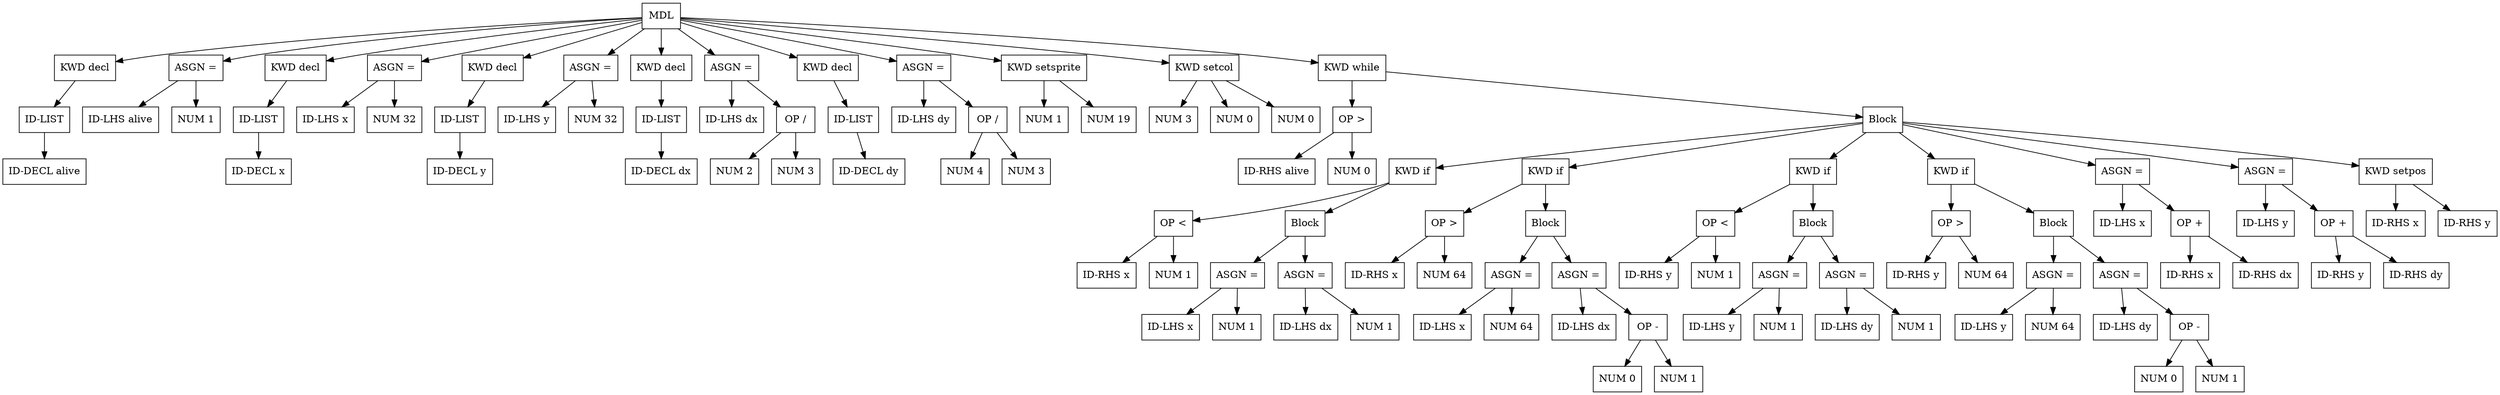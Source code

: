digraph G {
node [shape = circle];
node9 [ uuid = "594cb232-4c69-421a-8621-a6d27b208fe2" shape = "record" label = "MDL " ];
node10 [ uuid = "745cf0d8-c5a7-4cd5-9b2c-4cd1a41d541f" shape = "record" label = "KWD decl" ];
node11 [ uuid = "3e22f53d-759a-4cc7-b994-a154901fb6e7" shape = "record" label = "ID-LIST " ];
node12 [ uuid = "0eee1c46-97d0-4ab8-901f-8000efc4df69" shape = "record" label = "ID-DECL alive" ];
node11 -> node12;
node10 -> node11;
node9 -> node10;
node14 [ uuid = "58f8c65e-dc2c-45b4-8087-c480610f75b8" shape = "record" label = "ASGN =" ];
node13 [ uuid = "75310848-7510-4986-a530-79b58016bd8d" shape = "record" label = "ID-LHS alive" ];
node14 -> node13;
node15 [ uuid = "35a91af5-abc0-43f5-8904-9fc317f96eda" shape = "record" label = "NUM 1" ];
node14 -> node15;
node9 -> node14;
node16 [ uuid = "46de5d01-7e7e-433a-88a7-8e1e8171f54a" shape = "record" label = "KWD decl" ];
node17 [ uuid = "1c004e54-02d4-48e8-a668-217927b84721" shape = "record" label = "ID-LIST " ];
node18 [ uuid = "06111756-7866-42bf-bcdd-cecdff077c29" shape = "record" label = "ID-DECL x" ];
node17 -> node18;
node16 -> node17;
node9 -> node16;
node20 [ uuid = "e7ff9e31-fa17-4a08-8d54-c5a86fa77c34" shape = "record" label = "ASGN =" ];
node19 [ uuid = "fc0e1c2b-da72-4495-b265-e1e2f9cf217f" shape = "record" label = "ID-LHS x" ];
node20 -> node19;
node21 [ uuid = "303f1c69-cba0-4ce8-9e41-f05175f6e6f1" shape = "record" label = "NUM 32" ];
node20 -> node21;
node9 -> node20;
node22 [ uuid = "494aa716-6456-4a1f-9dc7-f370a5778e80" shape = "record" label = "KWD decl" ];
node23 [ uuid = "192ce791-84ce-497c-ba07-e51c7b4f3959" shape = "record" label = "ID-LIST " ];
node24 [ uuid = "4402beeb-5ef3-4d9b-b414-1882520fd75a" shape = "record" label = "ID-DECL y" ];
node23 -> node24;
node22 -> node23;
node9 -> node22;
node26 [ uuid = "60d530b8-0ff7-4824-9a5a-d5e480693fde" shape = "record" label = "ASGN =" ];
node25 [ uuid = "7c270ca3-2315-444b-b9a8-7e373f860749" shape = "record" label = "ID-LHS y" ];
node26 -> node25;
node27 [ uuid = "e8cf4896-fa0e-4418-a01b-eb140146f1ee" shape = "record" label = "NUM 32" ];
node26 -> node27;
node9 -> node26;
node28 [ uuid = "b220f12c-7dfc-4472-b116-3e2ef141df9e" shape = "record" label = "KWD decl" ];
node29 [ uuid = "46f6040a-eba7-4712-bf74-f89731331fc5" shape = "record" label = "ID-LIST " ];
node30 [ uuid = "f58a4135-2266-4708-9258-5f32ecef7d90" shape = "record" label = "ID-DECL dx" ];
node29 -> node30;
node28 -> node29;
node9 -> node28;
node32 [ uuid = "c367d370-1475-4794-a261-a2feb99069bb" shape = "record" label = "ASGN =" ];
node31 [ uuid = "057cc133-73d6-481f-8342-629fda3944ce" shape = "record" label = "ID-LHS dx" ];
node32 -> node31;
node34 [ uuid = "761e93ce-b8f6-4488-9db6-f93c9c6e626f" shape = "record" label = "OP /" ];
node33 [ uuid = "4313fd24-06c2-4445-80bf-8c4952205762" shape = "record" label = "NUM 2" ];
node34 -> node33;
node35 [ uuid = "90430da1-490f-48bd-b832-5be3cf47f87f" shape = "record" label = "NUM 3" ];
node34 -> node35;
node32 -> node34;
node9 -> node32;
node36 [ uuid = "a1a8444a-0517-4f93-942e-14ea45d59dcc" shape = "record" label = "KWD decl" ];
node37 [ uuid = "ee202534-6266-4d00-af56-11aa663663e9" shape = "record" label = "ID-LIST " ];
node38 [ uuid = "d5f2114e-7b4d-4894-a8e8-c070b17f51a1" shape = "record" label = "ID-DECL dy" ];
node37 -> node38;
node36 -> node37;
node9 -> node36;
node40 [ uuid = "b3772d69-2255-46e7-bb91-1d60a202cfda" shape = "record" label = "ASGN =" ];
node39 [ uuid = "35254cfb-c0f7-44df-ab71-7e529f5dbe6a" shape = "record" label = "ID-LHS dy" ];
node40 -> node39;
node42 [ uuid = "07e94bb2-e242-4bea-91dc-fb5c074c2432" shape = "record" label = "OP /" ];
node41 [ uuid = "5c492c8c-b4ba-454c-a452-12d80136665d" shape = "record" label = "NUM 4" ];
node42 -> node41;
node43 [ uuid = "8618dd28-3201-4fae-b588-33d2b2fe2a90" shape = "record" label = "NUM 3" ];
node42 -> node43;
node40 -> node42;
node9 -> node40;
node44 [ uuid = "31defe02-62f1-475c-9a0e-f2a292988303" shape = "record" label = "KWD setsprite" ];
node45 [ uuid = "402f2d44-ee1a-41fd-8e3b-20a4834db2d7" shape = "record" label = "NUM 1" ];
node44 -> node45;
node46 [ uuid = "a16106b1-974e-4b77-a927-f617a34c58e3" shape = "record" label = "NUM 19" ];
node44 -> node46;
node9 -> node44;
node47 [ uuid = "f73d1616-2bc3-4031-a0d9-1357325f53c9" shape = "record" label = "KWD setcol" ];
node48 [ uuid = "688e9b07-61fb-41e7-aa18-999ba7f88ace" shape = "record" label = "NUM 3" ];
node47 -> node48;
node49 [ uuid = "ff85c008-5352-49f9-a3d9-ec91340f4113" shape = "record" label = "NUM 0" ];
node47 -> node49;
node50 [ uuid = "22780b96-545e-4418-b53c-61c13b7a2a4a" shape = "record" label = "NUM 0" ];
node47 -> node50;
node9 -> node47;
node51 [ uuid = "a18aabf8-2bac-4378-9f74-b900a70b9d1b" shape = "record" label = "KWD while" ];
node53 [ uuid = "1e9b293a-7b91-444d-9856-f68b9c270bb3" shape = "record" label = "OP \>" ];
node52 [ uuid = "b2dabf1b-e2c7-4e09-b41c-462784acbbb9" shape = "record" label = "ID-RHS alive" ];
node53 -> node52;
node54 [ uuid = "dd16bb29-536f-474f-94a6-3bae252ae793" shape = "record" label = "NUM 0" ];
node53 -> node54;
node51 -> node53;
node55 [ uuid = "0949832f-68fe-43c4-9ef9-60a33422de75" shape = "record" label = "Block " ];
node56 [ uuid = "2e83bd97-8f51-4659-9ca4-334cf13d83c5" shape = "record" label = "KWD if" ];
node58 [ uuid = "c38430a3-7fc1-45ff-b67b-66137d260b9b" shape = "record" label = "OP \<" ];
node57 [ uuid = "eb4d189a-9645-421d-8738-ecfc2df9b42a" shape = "record" label = "ID-RHS x" ];
node58 -> node57;
node59 [ uuid = "dada93b8-87ea-4f55-bf13-d0be04770c14" shape = "record" label = "NUM 1" ];
node58 -> node59;
node56 -> node58;
node60 [ uuid = "1f79d757-6a4d-4923-aa6a-92b55f5c03f7" shape = "record" label = "Block " ];
node62 [ uuid = "4dfc7a99-2dd0-4109-b370-d2a2b479ae6d" shape = "record" label = "ASGN =" ];
node61 [ uuid = "b05eba32-7dbd-43e0-972a-84d6fc9cf18c" shape = "record" label = "ID-LHS x" ];
node62 -> node61;
node63 [ uuid = "02bb7dc7-dc6e-4934-bd63-8d0f5fe0d5db" shape = "record" label = "NUM 1" ];
node62 -> node63;
node60 -> node62;
node65 [ uuid = "111c52d1-6360-4f60-aa2b-6a353afbf669" shape = "record" label = "ASGN =" ];
node64 [ uuid = "796a21b4-f821-4fb2-a64c-833f60df9d36" shape = "record" label = "ID-LHS dx" ];
node65 -> node64;
node66 [ uuid = "683f628e-d298-4f73-9a5b-8c97aafe660a" shape = "record" label = "NUM 1" ];
node65 -> node66;
node60 -> node65;
node56 -> node60;
node55 -> node56;
node67 [ uuid = "578bc9eb-1446-4df9-871d-18c65df0f47f" shape = "record" label = "KWD if" ];
node69 [ uuid = "4a5c58d3-77ab-44ba-8b8d-78061c3f4bb1" shape = "record" label = "OP \>" ];
node68 [ uuid = "5a2ed366-2eb2-4828-970a-d458200e59f2" shape = "record" label = "ID-RHS x" ];
node69 -> node68;
node70 [ uuid = "f3c05af0-5322-4ba9-aeb1-133a2e82f39c" shape = "record" label = "NUM 64" ];
node69 -> node70;
node67 -> node69;
node71 [ uuid = "13e45aad-fd1f-4736-bcbc-5e00862342e5" shape = "record" label = "Block " ];
node73 [ uuid = "922b4e7c-1c20-4374-aaee-084c96e4db36" shape = "record" label = "ASGN =" ];
node72 [ uuid = "08093166-bae2-41cb-8f6f-2e8391768c94" shape = "record" label = "ID-LHS x" ];
node73 -> node72;
node74 [ uuid = "4f420fdb-7a74-4c95-af4b-6d60b475ab5a" shape = "record" label = "NUM 64" ];
node73 -> node74;
node71 -> node73;
node76 [ uuid = "841bb46b-de16-450c-a29e-9accd81f9610" shape = "record" label = "ASGN =" ];
node75 [ uuid = "5c1c3476-9b62-4252-b900-59d8971512d9" shape = "record" label = "ID-LHS dx" ];
node76 -> node75;
node78 [ uuid = "4ddf3d8f-db0e-4bd4-a1b8-3bf5655d9f35" shape = "record" label = "OP -" ];
node77 [ uuid = "d6b9d902-95f2-498c-8702-af9cf10ca6a7" shape = "record" label = "NUM 0" ];
node78 -> node77;
node79 [ uuid = "243f04bb-38e0-437f-a66b-b3e641d4492a" shape = "record" label = "NUM 1" ];
node78 -> node79;
node76 -> node78;
node71 -> node76;
node67 -> node71;
node55 -> node67;
node80 [ uuid = "dfda16e5-dccb-464c-a84d-c127d577def2" shape = "record" label = "KWD if" ];
node82 [ uuid = "553a9c8b-e386-4692-b9b9-b53d88080166" shape = "record" label = "OP \<" ];
node81 [ uuid = "94ff166c-fc35-4a49-ac02-8dfdfe6b7516" shape = "record" label = "ID-RHS y" ];
node82 -> node81;
node83 [ uuid = "0a8e9c8c-30a8-4723-908b-2bb7ba1b83a4" shape = "record" label = "NUM 1" ];
node82 -> node83;
node80 -> node82;
node84 [ uuid = "addb62f3-6715-43d9-9d80-4b80a90e55ed" shape = "record" label = "Block " ];
node86 [ uuid = "09227e18-d0cd-4ef0-b28d-e4151726be21" shape = "record" label = "ASGN =" ];
node85 [ uuid = "4a87b6b4-6fa6-4557-9c4e-eda2f51e5f85" shape = "record" label = "ID-LHS y" ];
node86 -> node85;
node87 [ uuid = "be13fadd-e9de-4759-bbff-a29c267be0d7" shape = "record" label = "NUM 1" ];
node86 -> node87;
node84 -> node86;
node89 [ uuid = "7ad05e2a-c409-492c-86f1-75e31f2262fc" shape = "record" label = "ASGN =" ];
node88 [ uuid = "aab7d924-6bf6-43b9-99fc-6612d53b0054" shape = "record" label = "ID-LHS dy" ];
node89 -> node88;
node90 [ uuid = "df3ad5a2-1dab-4304-9de7-c11cef57bb76" shape = "record" label = "NUM 1" ];
node89 -> node90;
node84 -> node89;
node80 -> node84;
node55 -> node80;
node91 [ uuid = "4b73dd15-4b13-4e86-97ba-30f4da82b253" shape = "record" label = "KWD if" ];
node93 [ uuid = "44f97a2f-84cf-41c3-8ee2-e11638922538" shape = "record" label = "OP \>" ];
node92 [ uuid = "fd32f536-3645-4501-9756-17648e9ffae7" shape = "record" label = "ID-RHS y" ];
node93 -> node92;
node94 [ uuid = "51fd8c80-2495-4b33-a59b-13d7e41ef64e" shape = "record" label = "NUM 64" ];
node93 -> node94;
node91 -> node93;
node95 [ uuid = "9fbc8380-db25-4a80-b6b6-1cbc0fd84614" shape = "record" label = "Block " ];
node97 [ uuid = "ce1432c1-7aac-4f12-8fd3-a2eaac08f8b3" shape = "record" label = "ASGN =" ];
node96 [ uuid = "dfc82dd4-dfcc-4feb-8f5c-76a0cf7e1c94" shape = "record" label = "ID-LHS y" ];
node97 -> node96;
node98 [ uuid = "60fe03d4-f727-48a6-8be8-7fde38270285" shape = "record" label = "NUM 64" ];
node97 -> node98;
node95 -> node97;
node100 [ uuid = "2116c1b8-4f99-46f4-bb7a-cef12e9dc053" shape = "record" label = "ASGN =" ];
node99 [ uuid = "52d7bf26-02f5-4fb5-ab4e-33c09578fd8c" shape = "record" label = "ID-LHS dy" ];
node100 -> node99;
node102 [ uuid = "4d421a57-7cfb-47de-a068-a0ac02eb900f" shape = "record" label = "OP -" ];
node101 [ uuid = "73ca97ce-33c5-4d83-9ba9-8f2b3b57f3fd" shape = "record" label = "NUM 0" ];
node102 -> node101;
node103 [ uuid = "d4f89a3e-5584-493d-8e19-983758dd6718" shape = "record" label = "NUM 1" ];
node102 -> node103;
node100 -> node102;
node95 -> node100;
node91 -> node95;
node55 -> node91;
node105 [ uuid = "4640bb6c-6aec-466c-84fd-7f2523c85579" shape = "record" label = "ASGN =" ];
node104 [ uuid = "967ea1d8-19b0-4c11-8774-b959631ec682" shape = "record" label = "ID-LHS x" ];
node105 -> node104;
node107 [ uuid = "a91c4605-38b5-46db-af85-613d5f98fff2" shape = "record" label = "OP +" ];
node106 [ uuid = "c8455ebf-2dd7-4bba-ae21-ffcdf4e5758d" shape = "record" label = "ID-RHS x" ];
node107 -> node106;
node108 [ uuid = "77bfd281-1285-45fb-a1b8-dea4d202535b" shape = "record" label = "ID-RHS dx" ];
node107 -> node108;
node105 -> node107;
node55 -> node105;
node110 [ uuid = "288d2287-93e6-4d42-aa92-1caffd366d99" shape = "record" label = "ASGN =" ];
node109 [ uuid = "6bc58b5a-1e20-42f7-9d40-7fb0fc79250b" shape = "record" label = "ID-LHS y" ];
node110 -> node109;
node112 [ uuid = "24cca4f8-3559-4482-afc6-d9d89d7ba2b5" shape = "record" label = "OP +" ];
node111 [ uuid = "d3f609b6-2fc3-48bf-8268-8a593ea1fbc8" shape = "record" label = "ID-RHS y" ];
node112 -> node111;
node113 [ uuid = "8d663ddf-3d4f-459f-a92f-3f5fabf25e89" shape = "record" label = "ID-RHS dy" ];
node112 -> node113;
node110 -> node112;
node55 -> node110;
node114 [ uuid = "adb0dfa0-8892-4664-a053-661eb2b3e316" shape = "record" label = "KWD setpos" ];
node115 [ uuid = "14851ef3-2c35-4b00-9eeb-5b4dfb69b491" shape = "record" label = "ID-RHS x" ];
node114 -> node115;
node116 [ uuid = "aa9cd6b3-3e31-46dc-a929-b4722a5c7ca4" shape = "record" label = "ID-RHS y" ];
node114 -> node116;
node55 -> node114;
node51 -> node55;
node9 -> node51;
}
